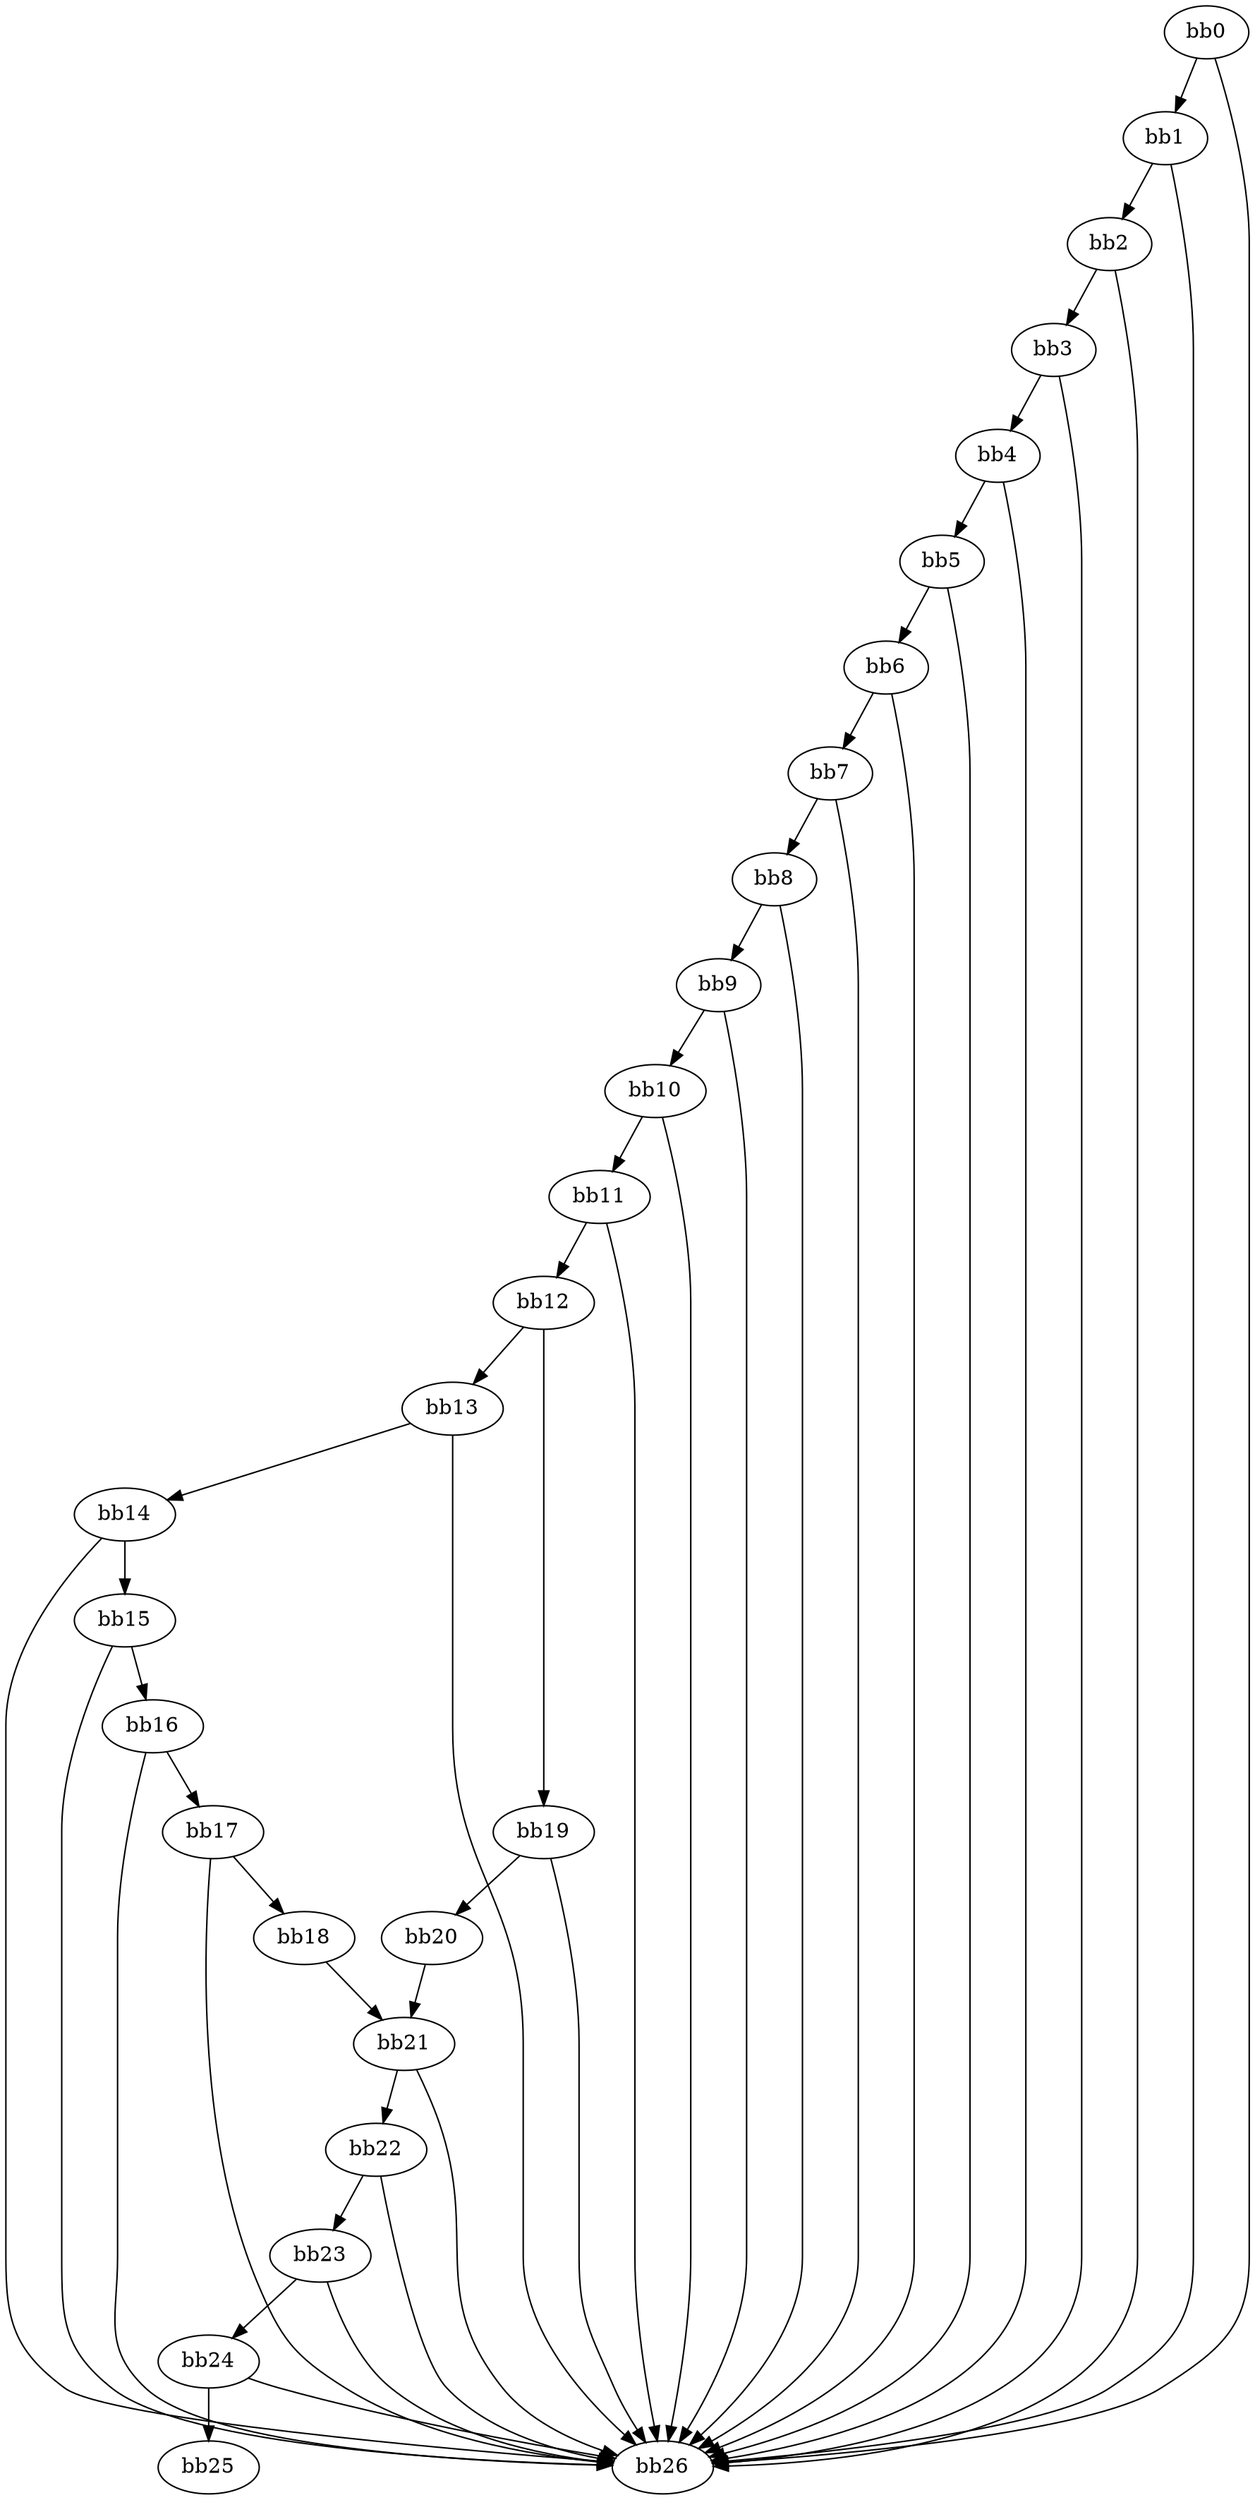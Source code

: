 digraph {
    0 [ label = "bb0\l" ]
    1 [ label = "bb1\l" ]
    2 [ label = "bb2\l" ]
    3 [ label = "bb3\l" ]
    4 [ label = "bb4\l" ]
    5 [ label = "bb5\l" ]
    6 [ label = "bb6\l" ]
    7 [ label = "bb7\l" ]
    8 [ label = "bb8\l" ]
    9 [ label = "bb9\l" ]
    10 [ label = "bb10\l" ]
    11 [ label = "bb11\l" ]
    12 [ label = "bb12\l" ]
    13 [ label = "bb13\l" ]
    14 [ label = "bb14\l" ]
    15 [ label = "bb15\l" ]
    16 [ label = "bb16\l" ]
    17 [ label = "bb17\l" ]
    18 [ label = "bb18\l" ]
    19 [ label = "bb19\l" ]
    20 [ label = "bb20\l" ]
    21 [ label = "bb21\l" ]
    22 [ label = "bb22\l" ]
    23 [ label = "bb23\l" ]
    24 [ label = "bb24\l" ]
    25 [ label = "bb25\l" ]
    26 [ label = "bb26\l" ]
    0 -> 1 [ ]
    0 -> 26 [ ]
    1 -> 2 [ ]
    1 -> 26 [ ]
    2 -> 3 [ ]
    2 -> 26 [ ]
    3 -> 4 [ ]
    3 -> 26 [ ]
    4 -> 5 [ ]
    4 -> 26 [ ]
    5 -> 6 [ ]
    5 -> 26 [ ]
    6 -> 7 [ ]
    6 -> 26 [ ]
    7 -> 8 [ ]
    7 -> 26 [ ]
    8 -> 9 [ ]
    8 -> 26 [ ]
    9 -> 10 [ ]
    9 -> 26 [ ]
    10 -> 11 [ ]
    10 -> 26 [ ]
    11 -> 12 [ ]
    11 -> 26 [ ]
    12 -> 13 [ ]
    12 -> 19 [ ]
    13 -> 14 [ ]
    13 -> 26 [ ]
    14 -> 15 [ ]
    14 -> 26 [ ]
    15 -> 16 [ ]
    15 -> 26 [ ]
    16 -> 17 [ ]
    16 -> 26 [ ]
    17 -> 18 [ ]
    17 -> 26 [ ]
    18 -> 21 [ ]
    19 -> 20 [ ]
    19 -> 26 [ ]
    20 -> 21 [ ]
    21 -> 22 [ ]
    21 -> 26 [ ]
    22 -> 23 [ ]
    22 -> 26 [ ]
    23 -> 24 [ ]
    23 -> 26 [ ]
    24 -> 25 [ ]
    24 -> 26 [ ]
}

